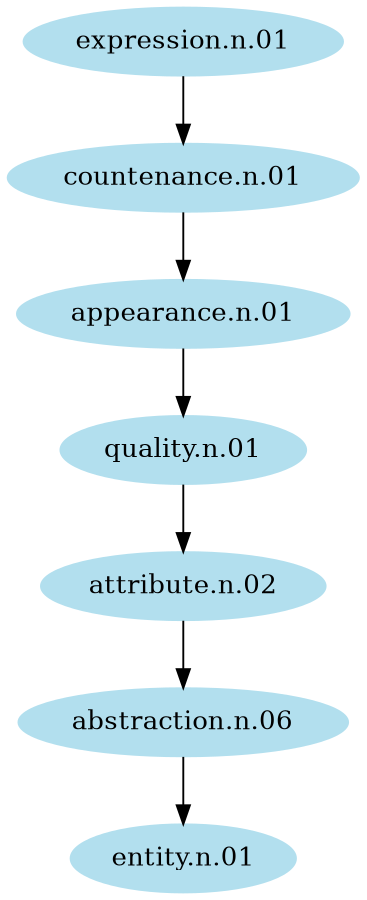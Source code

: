 digraph unix {
	node [color=lightblue2 style=filled]
	size="6,6"
	"expression.n.01" -> "countenance.n.01"
	"countenance.n.01" -> "appearance.n.01"
	"appearance.n.01" -> "quality.n.01"
	"quality.n.01" -> "attribute.n.02"
	"attribute.n.02" -> "abstraction.n.06"
	"abstraction.n.06" -> "entity.n.01"
}

